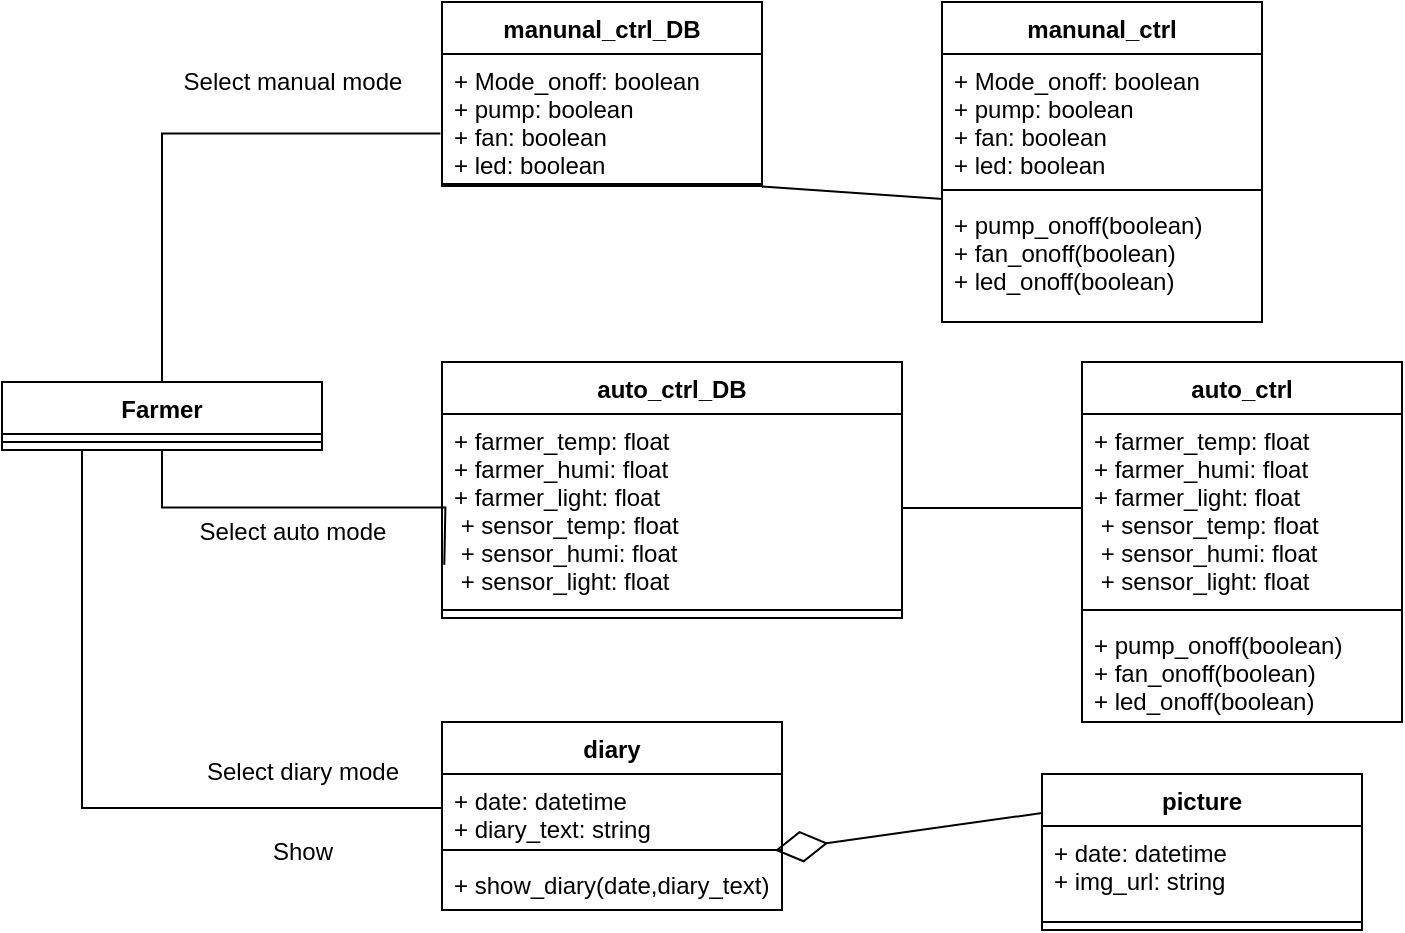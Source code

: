 <mxfile version="20.4.0" type="github">
  <diagram id="FxXh_qyI8c8mg8j4aweR" name="페이지-1">
    <mxGraphModel dx="1038" dy="521" grid="1" gridSize="10" guides="1" tooltips="1" connect="1" arrows="1" fold="1" page="1" pageScale="1" pageWidth="827" pageHeight="1169" math="0" shadow="0">
      <root>
        <mxCell id="0" />
        <mxCell id="1" parent="0" />
        <mxCell id="zbahY2p51AuoQjmVbx6N-72" style="edgeStyle=orthogonalEdgeStyle;rounded=0;orthogonalLoop=1;jettySize=auto;html=1;exitX=0.5;exitY=0;exitDx=0;exitDy=0;entryX=-0.005;entryY=0.622;entryDx=0;entryDy=0;entryPerimeter=0;endArrow=none;endFill=0;" edge="1" parent="1" source="zbahY2p51AuoQjmVbx6N-43" target="zbahY2p51AuoQjmVbx6N-48">
          <mxGeometry relative="1" as="geometry" />
        </mxCell>
        <mxCell id="zbahY2p51AuoQjmVbx6N-77" style="edgeStyle=orthogonalEdgeStyle;rounded=0;orthogonalLoop=1;jettySize=auto;html=1;exitX=0.5;exitY=1;exitDx=0;exitDy=0;entryX=0.005;entryY=0.131;entryDx=0;entryDy=0;entryPerimeter=0;endArrow=none;endFill=0;" edge="1" parent="1" source="zbahY2p51AuoQjmVbx6N-43">
          <mxGeometry relative="1" as="geometry">
            <mxPoint x="231.15" y="371.406" as="targetPoint" />
          </mxGeometry>
        </mxCell>
        <mxCell id="zbahY2p51AuoQjmVbx6N-79" style="edgeStyle=orthogonalEdgeStyle;rounded=0;orthogonalLoop=1;jettySize=auto;html=1;exitX=0.25;exitY=1;exitDx=0;exitDy=0;entryX=0;entryY=0.5;entryDx=0;entryDy=0;endArrow=none;endFill=0;" edge="1" parent="1" source="zbahY2p51AuoQjmVbx6N-43" target="zbahY2p51AuoQjmVbx6N-60">
          <mxGeometry relative="1" as="geometry" />
        </mxCell>
        <mxCell id="zbahY2p51AuoQjmVbx6N-43" value="Farmer" style="swimlane;fontStyle=1;align=center;verticalAlign=top;childLayout=stackLayout;horizontal=1;startSize=26;horizontalStack=0;resizeParent=1;resizeParentMax=0;resizeLast=0;collapsible=1;marginBottom=0;" vertex="1" parent="1">
          <mxGeometry x="10" y="280" width="160" height="34" as="geometry" />
        </mxCell>
        <mxCell id="zbahY2p51AuoQjmVbx6N-45" value="" style="line;strokeWidth=1;fillColor=none;align=left;verticalAlign=middle;spacingTop=-1;spacingLeft=3;spacingRight=3;rotatable=0;labelPosition=right;points=[];portConstraint=eastwest;strokeColor=inherit;" vertex="1" parent="zbahY2p51AuoQjmVbx6N-43">
          <mxGeometry y="26" width="160" height="8" as="geometry" />
        </mxCell>
        <mxCell id="zbahY2p51AuoQjmVbx6N-47" value="manunal_ctrl_DB" style="swimlane;fontStyle=1;align=center;verticalAlign=top;childLayout=stackLayout;horizontal=1;startSize=26;horizontalStack=0;resizeParent=1;resizeParentMax=0;resizeLast=0;collapsible=1;marginBottom=0;" vertex="1" parent="1">
          <mxGeometry x="230" y="90" width="160" height="92" as="geometry" />
        </mxCell>
        <mxCell id="zbahY2p51AuoQjmVbx6N-48" value="+ Mode_onoff: boolean&#xa;+ pump: boolean&#xa;+ fan: boolean&#xa;+ led: boolean" style="text;strokeColor=none;fillColor=none;align=left;verticalAlign=top;spacingLeft=4;spacingRight=4;overflow=hidden;rotatable=0;points=[[0,0.5],[1,0.5]];portConstraint=eastwest;" vertex="1" parent="zbahY2p51AuoQjmVbx6N-47">
          <mxGeometry y="26" width="160" height="64" as="geometry" />
        </mxCell>
        <mxCell id="zbahY2p51AuoQjmVbx6N-49" value="" style="line;strokeWidth=1;fillColor=none;align=left;verticalAlign=middle;spacingTop=-1;spacingLeft=3;spacingRight=3;rotatable=0;labelPosition=right;points=[];portConstraint=eastwest;strokeColor=inherit;" vertex="1" parent="zbahY2p51AuoQjmVbx6N-47">
          <mxGeometry y="90" width="160" height="2" as="geometry" />
        </mxCell>
        <mxCell id="zbahY2p51AuoQjmVbx6N-51" value="picture" style="swimlane;fontStyle=1;align=center;verticalAlign=top;childLayout=stackLayout;horizontal=1;startSize=26;horizontalStack=0;resizeParent=1;resizeParentMax=0;resizeLast=0;collapsible=1;marginBottom=0;" vertex="1" parent="1">
          <mxGeometry x="530" y="476" width="160" height="78" as="geometry" />
        </mxCell>
        <mxCell id="zbahY2p51AuoQjmVbx6N-52" value="+ date: datetime&#xa;+ img_url: string" style="text;strokeColor=none;fillColor=none;align=left;verticalAlign=top;spacingLeft=4;spacingRight=4;overflow=hidden;rotatable=0;points=[[0,0.5],[1,0.5]];portConstraint=eastwest;" vertex="1" parent="zbahY2p51AuoQjmVbx6N-51">
          <mxGeometry y="26" width="160" height="44" as="geometry" />
        </mxCell>
        <mxCell id="zbahY2p51AuoQjmVbx6N-53" value="" style="line;strokeWidth=1;fillColor=none;align=left;verticalAlign=middle;spacingTop=-1;spacingLeft=3;spacingRight=3;rotatable=0;labelPosition=right;points=[];portConstraint=eastwest;strokeColor=inherit;" vertex="1" parent="zbahY2p51AuoQjmVbx6N-51">
          <mxGeometry y="70" width="160" height="8" as="geometry" />
        </mxCell>
        <mxCell id="zbahY2p51AuoQjmVbx6N-55" value="auto_ctrl" style="swimlane;fontStyle=1;align=center;verticalAlign=top;childLayout=stackLayout;horizontal=1;startSize=26;horizontalStack=0;resizeParent=1;resizeParentMax=0;resizeLast=0;collapsible=1;marginBottom=0;" vertex="1" parent="1">
          <mxGeometry x="550" y="270" width="160" height="180" as="geometry" />
        </mxCell>
        <mxCell id="zbahY2p51AuoQjmVbx6N-56" value="+ farmer_temp: float&#xa;+ farmer_humi: float&#xa;+ farmer_light: float&#xa; + sensor_temp: float&#xa; + sensor_humi: float&#xa; + sensor_light: float&#xa;" style="text;strokeColor=none;fillColor=none;align=left;verticalAlign=top;spacingLeft=4;spacingRight=4;overflow=hidden;rotatable=0;points=[[0,0.5],[1,0.5]];portConstraint=eastwest;" vertex="1" parent="zbahY2p51AuoQjmVbx6N-55">
          <mxGeometry y="26" width="160" height="94" as="geometry" />
        </mxCell>
        <mxCell id="zbahY2p51AuoQjmVbx6N-57" value="" style="line;strokeWidth=1;fillColor=none;align=left;verticalAlign=middle;spacingTop=-1;spacingLeft=3;spacingRight=3;rotatable=0;labelPosition=right;points=[];portConstraint=eastwest;strokeColor=inherit;" vertex="1" parent="zbahY2p51AuoQjmVbx6N-55">
          <mxGeometry y="120" width="160" height="8" as="geometry" />
        </mxCell>
        <mxCell id="zbahY2p51AuoQjmVbx6N-58" value="+ pump_onoff(boolean)&#xa;+ fan_onoff(boolean)&#xa;+ led_onoff(boolean)" style="text;strokeColor=none;fillColor=none;align=left;verticalAlign=top;spacingLeft=4;spacingRight=4;overflow=hidden;rotatable=0;points=[[0,0.5],[1,0.5]];portConstraint=eastwest;" vertex="1" parent="zbahY2p51AuoQjmVbx6N-55">
          <mxGeometry y="128" width="160" height="52" as="geometry" />
        </mxCell>
        <mxCell id="zbahY2p51AuoQjmVbx6N-59" value="diary" style="swimlane;fontStyle=1;align=center;verticalAlign=top;childLayout=stackLayout;horizontal=1;startSize=26;horizontalStack=0;resizeParent=1;resizeParentMax=0;resizeLast=0;collapsible=1;marginBottom=0;" vertex="1" parent="1">
          <mxGeometry x="230" y="450" width="170" height="94" as="geometry" />
        </mxCell>
        <mxCell id="zbahY2p51AuoQjmVbx6N-60" value="+ date: datetime&#xa;+ diary_text: string&#xa;" style="text;strokeColor=none;fillColor=none;align=left;verticalAlign=top;spacingLeft=4;spacingRight=4;overflow=hidden;rotatable=0;points=[[0,0.5],[1,0.5]];portConstraint=eastwest;" vertex="1" parent="zbahY2p51AuoQjmVbx6N-59">
          <mxGeometry y="26" width="170" height="34" as="geometry" />
        </mxCell>
        <mxCell id="zbahY2p51AuoQjmVbx6N-61" value="" style="line;strokeWidth=1;fillColor=none;align=left;verticalAlign=middle;spacingTop=-1;spacingLeft=3;spacingRight=3;rotatable=0;labelPosition=right;points=[];portConstraint=eastwest;strokeColor=inherit;" vertex="1" parent="zbahY2p51AuoQjmVbx6N-59">
          <mxGeometry y="60" width="170" height="8" as="geometry" />
        </mxCell>
        <mxCell id="zbahY2p51AuoQjmVbx6N-62" value="+ show_diary(date,diary_text)" style="text;strokeColor=none;fillColor=none;align=left;verticalAlign=top;spacingLeft=4;spacingRight=4;overflow=hidden;rotatable=0;points=[[0,0.5],[1,0.5]];portConstraint=eastwest;" vertex="1" parent="zbahY2p51AuoQjmVbx6N-59">
          <mxGeometry y="68" width="170" height="26" as="geometry" />
        </mxCell>
        <mxCell id="zbahY2p51AuoQjmVbx6N-63" value="auto_ctrl_DB" style="swimlane;fontStyle=1;align=center;verticalAlign=top;childLayout=stackLayout;horizontal=1;startSize=26;horizontalStack=0;resizeParent=1;resizeParentMax=0;resizeLast=0;collapsible=1;marginBottom=0;" vertex="1" parent="1">
          <mxGeometry x="230" y="270" width="230" height="128" as="geometry" />
        </mxCell>
        <mxCell id="zbahY2p51AuoQjmVbx6N-64" value="+ farmer_temp: float&#xa;+ farmer_humi: float&#xa;+ farmer_light: float&#xa; + sensor_temp: float&#xa; + sensor_humi: float&#xa; + sensor_light: float&#xa;" style="text;strokeColor=none;fillColor=none;align=left;verticalAlign=top;spacingLeft=4;spacingRight=4;overflow=hidden;rotatable=0;points=[[0,0.5],[1,0.5]];portConstraint=eastwest;" vertex="1" parent="zbahY2p51AuoQjmVbx6N-63">
          <mxGeometry y="26" width="230" height="94" as="geometry" />
        </mxCell>
        <mxCell id="zbahY2p51AuoQjmVbx6N-65" value="" style="line;strokeWidth=1;fillColor=none;align=left;verticalAlign=middle;spacingTop=-1;spacingLeft=3;spacingRight=3;rotatable=0;labelPosition=right;points=[];portConstraint=eastwest;strokeColor=inherit;" vertex="1" parent="zbahY2p51AuoQjmVbx6N-63">
          <mxGeometry y="120" width="230" height="8" as="geometry" />
        </mxCell>
        <mxCell id="zbahY2p51AuoQjmVbx6N-67" value="manunal_ctrl" style="swimlane;fontStyle=1;align=center;verticalAlign=top;childLayout=stackLayout;horizontal=1;startSize=26;horizontalStack=0;resizeParent=1;resizeParentMax=0;resizeLast=0;collapsible=1;marginBottom=0;" vertex="1" parent="1">
          <mxGeometry x="480" y="90" width="160" height="160" as="geometry" />
        </mxCell>
        <mxCell id="zbahY2p51AuoQjmVbx6N-68" value="+ Mode_onoff: boolean&#xa;+ pump: boolean&#xa;+ fan: boolean&#xa;+ led: boolean" style="text;strokeColor=none;fillColor=none;align=left;verticalAlign=top;spacingLeft=4;spacingRight=4;overflow=hidden;rotatable=0;points=[[0,0.5],[1,0.5]];portConstraint=eastwest;" vertex="1" parent="zbahY2p51AuoQjmVbx6N-67">
          <mxGeometry y="26" width="160" height="64" as="geometry" />
        </mxCell>
        <mxCell id="zbahY2p51AuoQjmVbx6N-69" value="" style="line;strokeWidth=1;fillColor=none;align=left;verticalAlign=middle;spacingTop=-1;spacingLeft=3;spacingRight=3;rotatable=0;labelPosition=right;points=[];portConstraint=eastwest;strokeColor=inherit;" vertex="1" parent="zbahY2p51AuoQjmVbx6N-67">
          <mxGeometry y="90" width="160" height="8" as="geometry" />
        </mxCell>
        <mxCell id="zbahY2p51AuoQjmVbx6N-70" value="+ pump_onoff(boolean)&#xa;+ fan_onoff(boolean)&#xa;+ led_onoff(boolean)" style="text;strokeColor=none;fillColor=none;align=left;verticalAlign=top;spacingLeft=4;spacingRight=4;overflow=hidden;rotatable=0;points=[[0,0.5],[1,0.5]];portConstraint=eastwest;" vertex="1" parent="zbahY2p51AuoQjmVbx6N-67">
          <mxGeometry y="98" width="160" height="62" as="geometry" />
        </mxCell>
        <mxCell id="zbahY2p51AuoQjmVbx6N-75" value="" style="endArrow=none;html=1;rounded=0;entryX=1;entryY=0.008;entryDx=0;entryDy=0;entryPerimeter=0;exitX=0.003;exitY=0.008;exitDx=0;exitDy=0;exitPerimeter=0;" edge="1" parent="1" source="zbahY2p51AuoQjmVbx6N-70">
          <mxGeometry width="50" height="50" relative="1" as="geometry">
            <mxPoint x="450" y="380" as="sourcePoint" />
            <mxPoint x="390" y="182.208" as="targetPoint" />
          </mxGeometry>
        </mxCell>
        <mxCell id="zbahY2p51AuoQjmVbx6N-76" value="Select manual mode" style="text;html=1;align=center;verticalAlign=middle;resizable=0;points=[];autosize=1;strokeColor=none;fillColor=none;" vertex="1" parent="1">
          <mxGeometry x="90" y="115" width="130" height="30" as="geometry" />
        </mxCell>
        <mxCell id="zbahY2p51AuoQjmVbx6N-78" value="Select auto mode" style="text;html=1;align=center;verticalAlign=middle;resizable=0;points=[];autosize=1;strokeColor=none;fillColor=none;" vertex="1" parent="1">
          <mxGeometry x="95" y="340" width="120" height="30" as="geometry" />
        </mxCell>
        <mxCell id="zbahY2p51AuoQjmVbx6N-80" value="Select diary mode" style="text;html=1;align=center;verticalAlign=middle;resizable=0;points=[];autosize=1;strokeColor=none;fillColor=none;" vertex="1" parent="1">
          <mxGeometry x="100" y="460" width="120" height="30" as="geometry" />
        </mxCell>
        <mxCell id="zbahY2p51AuoQjmVbx6N-82" value="Show" style="text;html=1;align=center;verticalAlign=middle;resizable=0;points=[];autosize=1;strokeColor=none;fillColor=none;" vertex="1" parent="1">
          <mxGeometry x="135" y="500" width="50" height="30" as="geometry" />
        </mxCell>
        <mxCell id="zbahY2p51AuoQjmVbx6N-83" value="" style="endArrow=diamondThin;endFill=0;endSize=24;html=1;rounded=0;entryX=0.979;entryY=1.124;entryDx=0;entryDy=0;exitX=0;exitY=0.25;exitDx=0;exitDy=0;entryPerimeter=0;" edge="1" parent="1" source="zbahY2p51AuoQjmVbx6N-51" target="zbahY2p51AuoQjmVbx6N-60">
          <mxGeometry width="160" relative="1" as="geometry">
            <mxPoint x="512.08" y="515.01" as="sourcePoint" />
            <mxPoint x="560" y="350" as="targetPoint" />
          </mxGeometry>
        </mxCell>
        <mxCell id="zbahY2p51AuoQjmVbx6N-84" value="" style="endArrow=none;html=1;rounded=0;exitX=1;exitY=0.5;exitDx=0;exitDy=0;entryX=0;entryY=0.5;entryDx=0;entryDy=0;" edge="1" parent="1" source="zbahY2p51AuoQjmVbx6N-64" target="zbahY2p51AuoQjmVbx6N-56">
          <mxGeometry width="50" height="50" relative="1" as="geometry">
            <mxPoint x="450" y="380" as="sourcePoint" />
            <mxPoint x="500" y="330" as="targetPoint" />
          </mxGeometry>
        </mxCell>
      </root>
    </mxGraphModel>
  </diagram>
</mxfile>
